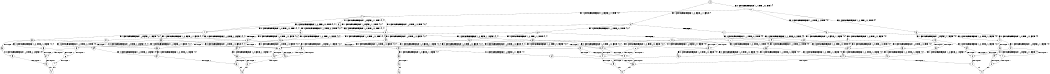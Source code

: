 digraph BCG {
size = "7, 10.5";
center = TRUE;
node [shape = circle];
0 [peripheries = 2];
0 -> 1 [label = "EX !0 !ATOMIC_EXCH_BRANCH (1, +1, TRUE, +0, 2, TRUE) !{}"];
0 -> 2 [label = "EX !1 !ATOMIC_EXCH_BRANCH (1, +0, FALSE, +1, 1, FALSE) !{}"];
1 -> 3 [label = "EX !0 !ATOMIC_EXCH_BRANCH (1, +0, TRUE, +1, 2, TRUE) !{0}"];
1 -> 4 [label = "EX !1 !ATOMIC_EXCH_BRANCH (1, +0, FALSE, +1, 1, TRUE) !{0}"];
1 -> 5 [label = "EX !0 !ATOMIC_EXCH_BRANCH (1, +0, TRUE, +1, 2, TRUE) !{0}"];
2 -> 6 [label = "EX !0 !ATOMIC_EXCH_BRANCH (1, +1, TRUE, +0, 2, TRUE) !{0, 1}"];
2 -> 7 [label = "TERMINATE !1"];
2 -> 8 [label = "EX !0 !ATOMIC_EXCH_BRANCH (1, +1, TRUE, +0, 2, TRUE) !{0, 1}"];
3 -> 9 [label = "EX !0 !ATOMIC_EXCH_BRANCH (1, +0, TRUE, +1, 2, FALSE) !{0}"];
3 -> 10 [label = "EX !1 !ATOMIC_EXCH_BRANCH (1, +0, FALSE, +1, 1, FALSE) !{0}"];
3 -> 11 [label = "EX !0 !ATOMIC_EXCH_BRANCH (1, +0, TRUE, +1, 2, FALSE) !{0}"];
4 -> 12 [label = "EX !0 !ATOMIC_EXCH_BRANCH (1, +0, TRUE, +1, 2, TRUE) !{0, 1}"];
4 -> 13 [label = "EX !1 !ATOMIC_EXCH_BRANCH (1, +0, FALSE, +1, 1, TRUE) !{0, 1}"];
4 -> 14 [label = "EX !0 !ATOMIC_EXCH_BRANCH (1, +0, TRUE, +1, 2, TRUE) !{0, 1}"];
5 -> 15 [label = "EX !1 !ATOMIC_EXCH_BRANCH (1, +0, FALSE, +1, 1, FALSE) !{0}"];
5 -> 11 [label = "EX !0 !ATOMIC_EXCH_BRANCH (1, +0, TRUE, +1, 2, FALSE) !{0}"];
6 -> 16 [label = "EX !0 !ATOMIC_EXCH_BRANCH (1, +0, TRUE, +1, 2, TRUE) !{0, 1}"];
6 -> 17 [label = "TERMINATE !1"];
6 -> 18 [label = "EX !0 !ATOMIC_EXCH_BRANCH (1, +0, TRUE, +1, 2, TRUE) !{0, 1}"];
7 -> 19 [label = "EX !0 !ATOMIC_EXCH_BRANCH (1, +1, TRUE, +0, 2, TRUE) !{0}"];
7 -> 20 [label = "EX !0 !ATOMIC_EXCH_BRANCH (1, +1, TRUE, +0, 2, TRUE) !{0}"];
8 -> 18 [label = "EX !0 !ATOMIC_EXCH_BRANCH (1, +0, TRUE, +1, 2, TRUE) !{0, 1}"];
8 -> 21 [label = "TERMINATE !1"];
9 -> 22 [label = "EX !1 !ATOMIC_EXCH_BRANCH (1, +0, FALSE, +1, 1, FALSE) !{0}"];
9 -> 23 [label = "TERMINATE !0"];
10 -> 24 [label = "EX !0 !ATOMIC_EXCH_BRANCH (1, +0, TRUE, +1, 2, FALSE) !{0, 1}"];
10 -> 25 [label = "TERMINATE !1"];
10 -> 26 [label = "EX !0 !ATOMIC_EXCH_BRANCH (1, +0, TRUE, +1, 2, FALSE) !{0, 1}"];
11 -> 27 [label = "EX !1 !ATOMIC_EXCH_BRANCH (1, +0, FALSE, +1, 1, FALSE) !{0}"];
11 -> 28 [label = "TERMINATE !0"];
12 -> 29 [label = "EX !0 !ATOMIC_EXCH_BRANCH (1, +0, TRUE, +1, 2, FALSE) !{0, 1}"];
12 -> 30 [label = "EX !1 !ATOMIC_EXCH_BRANCH (1, +0, FALSE, +1, 1, FALSE) !{0, 1}"];
12 -> 31 [label = "EX !0 !ATOMIC_EXCH_BRANCH (1, +0, TRUE, +1, 2, FALSE) !{0, 1}"];
13 -> 12 [label = "EX !0 !ATOMIC_EXCH_BRANCH (1, +0, TRUE, +1, 2, TRUE) !{0, 1}"];
13 -> 13 [label = "EX !1 !ATOMIC_EXCH_BRANCH (1, +0, FALSE, +1, 1, TRUE) !{0, 1}"];
13 -> 14 [label = "EX !0 !ATOMIC_EXCH_BRANCH (1, +0, TRUE, +1, 2, TRUE) !{0, 1}"];
14 -> 32 [label = "EX !1 !ATOMIC_EXCH_BRANCH (1, +0, FALSE, +1, 1, FALSE) !{0, 1}"];
14 -> 31 [label = "EX !0 !ATOMIC_EXCH_BRANCH (1, +0, TRUE, +1, 2, FALSE) !{0, 1}"];
14 -> 33 [label = "EX !1 !ATOMIC_EXCH_BRANCH (1, +0, FALSE, +1, 1, FALSE) !{0, 1}"];
15 -> 34 [label = "EX !0 !ATOMIC_EXCH_BRANCH (1, +0, TRUE, +1, 2, FALSE) !{0, 1}"];
15 -> 35 [label = "TERMINATE !1"];
16 -> 24 [label = "EX !0 !ATOMIC_EXCH_BRANCH (1, +0, TRUE, +1, 2, FALSE) !{0, 1}"];
16 -> 25 [label = "TERMINATE !1"];
16 -> 26 [label = "EX !0 !ATOMIC_EXCH_BRANCH (1, +0, TRUE, +1, 2, FALSE) !{0, 1}"];
17 -> 36 [label = "EX !0 !ATOMIC_EXCH_BRANCH (1, +0, TRUE, +1, 2, TRUE) !{0}"];
17 -> 37 [label = "EX !0 !ATOMIC_EXCH_BRANCH (1, +0, TRUE, +1, 2, TRUE) !{0}"];
18 -> 26 [label = "EX !0 !ATOMIC_EXCH_BRANCH (1, +0, TRUE, +1, 2, FALSE) !{0, 1}"];
18 -> 38 [label = "TERMINATE !1"];
19 -> 36 [label = "EX !0 !ATOMIC_EXCH_BRANCH (1, +0, TRUE, +1, 2, TRUE) !{0}"];
19 -> 37 [label = "EX !0 !ATOMIC_EXCH_BRANCH (1, +0, TRUE, +1, 2, TRUE) !{0}"];
20 -> 37 [label = "EX !0 !ATOMIC_EXCH_BRANCH (1, +0, TRUE, +1, 2, TRUE) !{0}"];
21 -> 39 [label = "EX !0 !ATOMIC_EXCH_BRANCH (1, +0, TRUE, +1, 2, TRUE) !{0}"];
22 -> 40 [label = "TERMINATE !0"];
22 -> 41 [label = "TERMINATE !1"];
23 -> 42 [label = "EX !1 !ATOMIC_EXCH_BRANCH (1, +0, FALSE, +1, 1, FALSE) !{}"];
24 -> 40 [label = "TERMINATE !0"];
24 -> 41 [label = "TERMINATE !1"];
25 -> 43 [label = "EX !0 !ATOMIC_EXCH_BRANCH (1, +0, TRUE, +1, 2, FALSE) !{0}"];
25 -> 44 [label = "EX !0 !ATOMIC_EXCH_BRANCH (1, +0, TRUE, +1, 2, FALSE) !{0}"];
26 -> 45 [label = "TERMINATE !0"];
26 -> 46 [label = "TERMINATE !1"];
27 -> 47 [label = "TERMINATE !0"];
27 -> 48 [label = "TERMINATE !1"];
28 -> 49 [label = "EX !1 !ATOMIC_EXCH_BRANCH (1, +0, FALSE, +1, 1, FALSE) !{}"];
29 -> 50 [label = "EX !1 !ATOMIC_EXCH_BRANCH (1, +0, FALSE, +1, 1, FALSE) !{0, 1}"];
29 -> 51 [label = "TERMINATE !0"];
30 -> 24 [label = "EX !0 !ATOMIC_EXCH_BRANCH (1, +0, TRUE, +1, 2, FALSE) !{0, 1}"];
30 -> 25 [label = "TERMINATE !1"];
30 -> 26 [label = "EX !0 !ATOMIC_EXCH_BRANCH (1, +0, TRUE, +1, 2, FALSE) !{0, 1}"];
31 -> 52 [label = "EX !1 !ATOMIC_EXCH_BRANCH (1, +0, FALSE, +1, 1, FALSE) !{0, 1}"];
31 -> 53 [label = "EX !1 !ATOMIC_EXCH_BRANCH (1, +0, FALSE, +1, 1, FALSE) !{0, 1}"];
31 -> 54 [label = "TERMINATE !0"];
32 -> 55 [label = "EX !0 !ATOMIC_EXCH_BRANCH (1, +0, TRUE, +1, 2, FALSE) !{0, 1}"];
32 -> 56 [label = "TERMINATE !1"];
32 -> 26 [label = "EX !0 !ATOMIC_EXCH_BRANCH (1, +0, TRUE, +1, 2, FALSE) !{0, 1}"];
33 -> 26 [label = "EX !0 !ATOMIC_EXCH_BRANCH (1, +0, TRUE, +1, 2, FALSE) !{0, 1}"];
33 -> 38 [label = "TERMINATE !1"];
34 -> 47 [label = "TERMINATE !0"];
34 -> 48 [label = "TERMINATE !1"];
35 -> 44 [label = "EX !0 !ATOMIC_EXCH_BRANCH (1, +0, TRUE, +1, 2, FALSE) !{0}"];
36 -> 43 [label = "EX !0 !ATOMIC_EXCH_BRANCH (1, +0, TRUE, +1, 2, FALSE) !{0}"];
36 -> 44 [label = "EX !0 !ATOMIC_EXCH_BRANCH (1, +0, TRUE, +1, 2, FALSE) !{0}"];
37 -> 44 [label = "EX !0 !ATOMIC_EXCH_BRANCH (1, +0, TRUE, +1, 2, FALSE) !{0}"];
38 -> 57 [label = "EX !0 !ATOMIC_EXCH_BRANCH (1, +0, TRUE, +1, 2, FALSE) !{0}"];
39 -> 57 [label = "EX !0 !ATOMIC_EXCH_BRANCH (1, +0, TRUE, +1, 2, FALSE) !{0}"];
40 -> 58 [label = "TERMINATE !1"];
41 -> 59 [label = "TERMINATE !0"];
42 -> 58 [label = "TERMINATE !1"];
43 -> 59 [label = "TERMINATE !0"];
44 -> 60 [label = "TERMINATE !0"];
45 -> 61 [label = "TERMINATE !1"];
46 -> 62 [label = "TERMINATE !0"];
47 -> 63 [label = "TERMINATE !1"];
48 -> 60 [label = "TERMINATE !0"];
49 -> 63 [label = "TERMINATE !1"];
50 -> 40 [label = "TERMINATE !0"];
50 -> 41 [label = "TERMINATE !1"];
51 -> 64 [label = "EX !1 !ATOMIC_EXCH_BRANCH (1, +0, FALSE, +1, 1, FALSE) !{1}"];
51 -> 65 [label = "EX !1 !ATOMIC_EXCH_BRANCH (1, +0, FALSE, +1, 1, FALSE) !{1}"];
52 -> 66 [label = "TERMINATE !0"];
52 -> 67 [label = "TERMINATE !1"];
53 -> 45 [label = "TERMINATE !0"];
53 -> 46 [label = "TERMINATE !1"];
54 -> 68 [label = "EX !1 !ATOMIC_EXCH_BRANCH (1, +0, FALSE, +1, 1, FALSE) !{1}"];
55 -> 66 [label = "TERMINATE !0"];
55 -> 67 [label = "TERMINATE !1"];
56 -> 69 [label = "EX !0 !ATOMIC_EXCH_BRANCH (1, +0, TRUE, +1, 2, FALSE) !{0}"];
57 -> 62 [label = "TERMINATE !0"];
58 -> 70 [label = "exit"];
59 -> 70 [label = "exit"];
60 -> 71 [label = "exit"];
61 -> 72 [label = "exit"];
62 -> 72 [label = "exit"];
63 -> 71 [label = "exit"];
64 -> 58 [label = "TERMINATE !1"];
65 -> 73 [label = "TERMINATE !1"];
66 -> 74 [label = "TERMINATE !1"];
67 -> 75 [label = "TERMINATE !0"];
68 -> 61 [label = "TERMINATE !1"];
69 -> 75 [label = "TERMINATE !0"];
73 -> 76 [label = "exit"];
74 -> 77 [label = "exit"];
75 -> 77 [label = "exit"];
}
